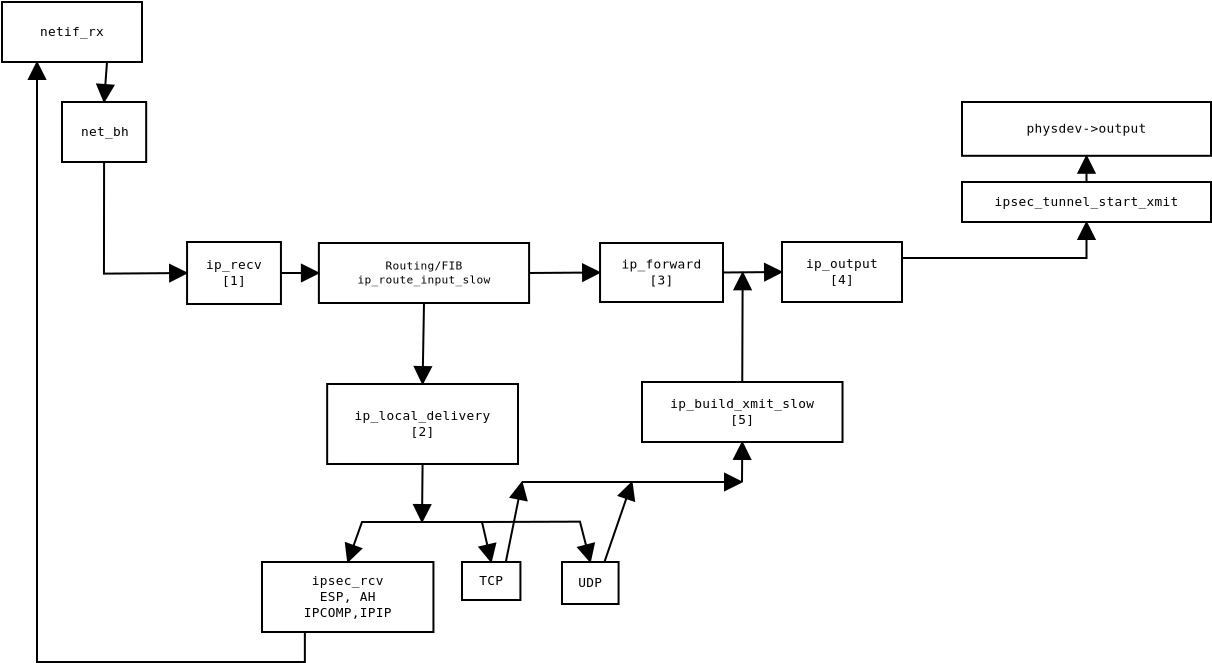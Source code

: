 <?xml version="1.0"?>
<diagram xmlns:dia="http://www.lysator.liu.se/~alla/dia/">
  <diagramdata>
    <attribute name="background">
      <color val="#ffffff"/>
    </attribute>
    <attribute name="paper">
      <composite type="paper">
        <attribute name="name">
          <string>#A4#</string>
        </attribute>
        <attribute name="tmargin">
          <real val="2.82"/>
        </attribute>
        <attribute name="bmargin">
          <real val="2.82"/>
        </attribute>
        <attribute name="lmargin">
          <real val="2.82"/>
        </attribute>
        <attribute name="rmargin">
          <real val="2.82"/>
        </attribute>
        <attribute name="is_portrait">
          <boolean val="true"/>
        </attribute>
        <attribute name="scaling">
          <real val="1"/>
        </attribute>
        <attribute name="fitto">
          <boolean val="false"/>
        </attribute>
      </composite>
    </attribute>
    <attribute name="grid">
      <composite type="grid">
        <attribute name="width_x">
          <real val="1"/>
        </attribute>
        <attribute name="width_y">
          <real val="1"/>
        </attribute>
        <attribute name="visible_x">
          <int val="1"/>
        </attribute>
        <attribute name="visible_y">
          <int val="1"/>
        </attribute>
      </composite>
    </attribute>
    <attribute name="guides">
      <composite type="guides">
        <attribute name="hguides"/>
        <attribute name="vguides"/>
      </composite>
    </attribute>
  </diagramdata>
  <layer name="Background" visible="true">
    <object type="Standard - Text" version="0" id="O0">
      <attribute name="obj_pos">
        <point val="9.9,9.6"/>
      </attribute>
      <attribute name="obj_bb">
        <rectangle val="9.9,9.005;9.9,9.805"/>
      </attribute>
      <attribute name="text">
        <composite type="text">
          <attribute name="string">
            <string>##</string>
          </attribute>
          <attribute name="font">
            <font name="Courier"/>
          </attribute>
          <attribute name="height">
            <real val="0.8"/>
          </attribute>
          <attribute name="pos">
            <point val="9.9,9.6"/>
          </attribute>
          <attribute name="color">
            <color val="#000000"/>
          </attribute>
          <attribute name="alignment">
            <enum val="1"/>
          </attribute>
        </composite>
      </attribute>
    </object>
    <object type="Standard - Text" version="0" id="O1">
      <attribute name="obj_pos">
        <point val="10.5,10.05"/>
      </attribute>
      <attribute name="obj_bb">
        <rectangle val="10.5,9.455;10.5,10.255"/>
      </attribute>
      <attribute name="text">
        <composite type="text">
          <attribute name="string">
            <string>##</string>
          </attribute>
          <attribute name="font">
            <font name="Courier"/>
          </attribute>
          <attribute name="height">
            <real val="0.8"/>
          </attribute>
          <attribute name="pos">
            <point val="10.5,10.05"/>
          </attribute>
          <attribute name="color">
            <color val="#000000"/>
          </attribute>
          <attribute name="alignment">
            <enum val="1"/>
          </attribute>
        </composite>
      </attribute>
    </object>
    <object type="Standard - Text" version="0" id="O2">
      <attribute name="obj_pos">
        <point val="9,10.15"/>
      </attribute>
      <attribute name="obj_bb">
        <rectangle val="9,9.555;9,10.355"/>
      </attribute>
      <attribute name="text">
        <composite type="text">
          <attribute name="string">
            <string>##</string>
          </attribute>
          <attribute name="font">
            <font name="Courier"/>
          </attribute>
          <attribute name="height">
            <real val="0.8"/>
          </attribute>
          <attribute name="pos">
            <point val="9,10.15"/>
          </attribute>
          <attribute name="color">
            <color val="#000000"/>
          </attribute>
          <attribute name="alignment">
            <enum val="1"/>
          </attribute>
        </composite>
      </attribute>
    </object>
    <object type="Standard - Text" version="0" id="O3">
      <attribute name="obj_pos">
        <point val="9.1,10.5"/>
      </attribute>
      <attribute name="obj_bb">
        <rectangle val="9.1,9.905;9.1,10.705"/>
      </attribute>
      <attribute name="text">
        <composite type="text">
          <attribute name="string">
            <string>##</string>
          </attribute>
          <attribute name="font">
            <font name="Courier"/>
          </attribute>
          <attribute name="height">
            <real val="0.8"/>
          </attribute>
          <attribute name="pos">
            <point val="9.1,10.5"/>
          </attribute>
          <attribute name="color">
            <color val="#000000"/>
          </attribute>
          <attribute name="alignment">
            <enum val="1"/>
          </attribute>
        </composite>
      </attribute>
    </object>
    <object type="Standard - Text" version="0" id="O4">
      <attribute name="obj_pos">
        <point val="7.75,9.85"/>
      </attribute>
      <attribute name="obj_bb">
        <rectangle val="7.75,9.255;7.75,10.055"/>
      </attribute>
      <attribute name="text">
        <composite type="text">
          <attribute name="string">
            <string>##</string>
          </attribute>
          <attribute name="font">
            <font name="Courier"/>
          </attribute>
          <attribute name="height">
            <real val="0.8"/>
          </attribute>
          <attribute name="pos">
            <point val="7.75,9.85"/>
          </attribute>
          <attribute name="color">
            <color val="#000000"/>
          </attribute>
          <attribute name="alignment">
            <enum val="1"/>
          </attribute>
        </composite>
      </attribute>
    </object>
    <object type="Standard - PolyLine" version="0" id="O5">
      <attribute name="obj_pos">
        <point val="3.104,5"/>
      </attribute>
      <attribute name="obj_bb">
        <rectangle val="2.248,4.15;8.103,11.432"/>
      </attribute>
      <attribute name="poly_points">
        <point val="3.104,5"/>
        <point val="3.098,10.582"/>
        <point val="7.253,10.55"/>
      </attribute>
      <attribute name="line_width">
        <real val="0.1"/>
      </attribute>
      <attribute name="end_arrow">
        <enum val="3"/>
      </attribute>
      <attribute name="end_arrow_length">
        <real val="0.8"/>
      </attribute>
      <attribute name="end_arrow_width">
        <real val="0.8"/>
      </attribute>
      <connections>
        <connection handle="0" to="O6" connection="13"/>
        <connection handle="2" to="O7" connection="7"/>
      </connections>
    </object>
    <object type="Flowchart - Box" version="0" id="O6">
      <attribute name="obj_pos">
        <point val="1,2"/>
      </attribute>
      <attribute name="obj_bb">
        <rectangle val="0.95,1.95;5.259,5.05"/>
      </attribute>
      <attribute name="elem_corner">
        <point val="1,2"/>
      </attribute>
      <attribute name="elem_width">
        <real val="4.209"/>
      </attribute>
      <attribute name="elem_height">
        <real val="3"/>
      </attribute>
      <attribute name="show_background">
        <boolean val="true"/>
      </attribute>
      <attribute name="padding">
        <real val="0.5"/>
      </attribute>
      <attribute name="text">
        <composite type="text">
          <attribute name="string">
            <string>#net_bh#</string>
          </attribute>
          <attribute name="font">
            <font name="Courier"/>
          </attribute>
          <attribute name="height">
            <real val="0.8"/>
          </attribute>
          <attribute name="pos">
            <point val="3.104,3.695"/>
          </attribute>
          <attribute name="color">
            <color val="#000000"/>
          </attribute>
          <attribute name="alignment">
            <enum val="1"/>
          </attribute>
        </composite>
      </attribute>
    </object>
    <object type="Flowchart - Box" version="0" id="O7">
      <attribute name="obj_pos">
        <point val="7.253,9"/>
      </attribute>
      <attribute name="obj_bb">
        <rectangle val="7.203,8.95;11.997,12.15"/>
      </attribute>
      <attribute name="elem_corner">
        <point val="7.253,9"/>
      </attribute>
      <attribute name="elem_width">
        <real val="4.694"/>
      </attribute>
      <attribute name="elem_height">
        <real val="3.1"/>
      </attribute>
      <attribute name="show_background">
        <boolean val="true"/>
      </attribute>
      <attribute name="padding">
        <real val="0.5"/>
      </attribute>
      <attribute name="text">
        <composite type="text">
          <attribute name="string">
            <string>#ip_recv
[1]#</string>
          </attribute>
          <attribute name="font">
            <font name="Courier"/>
          </attribute>
          <attribute name="height">
            <real val="0.8"/>
          </attribute>
          <attribute name="pos">
            <point val="9.6,10.345"/>
          </attribute>
          <attribute name="color">
            <color val="#000000"/>
          </attribute>
          <attribute name="alignment">
            <enum val="1"/>
          </attribute>
        </composite>
      </attribute>
    </object>
    <object type="Flowchart - Box" version="0" id="O8">
      <attribute name="obj_pos">
        <point val="13.844,9.05"/>
      </attribute>
      <attribute name="obj_bb">
        <rectangle val="13.794,9;24.406,12.1"/>
      </attribute>
      <attribute name="elem_corner">
        <point val="13.844,9.05"/>
      </attribute>
      <attribute name="elem_width">
        <real val="10.511"/>
      </attribute>
      <attribute name="elem_height">
        <real val="3"/>
      </attribute>
      <attribute name="border_width">
        <real val="0.1"/>
      </attribute>
      <attribute name="show_background">
        <boolean val="true"/>
      </attribute>
      <attribute name="padding">
        <real val="0.5"/>
      </attribute>
      <attribute name="text">
        <composite type="text">
          <attribute name="string">
            <string>#Routing/FIB
ip_route_input_slow#</string>
          </attribute>
          <attribute name="font">
            <font name="Courier"/>
          </attribute>
          <attribute name="height">
            <real val="0.7"/>
          </attribute>
          <attribute name="pos">
            <point val="19.1,10.37"/>
          </attribute>
          <attribute name="color">
            <color val="#000000"/>
          </attribute>
          <attribute name="alignment">
            <enum val="1"/>
          </attribute>
        </composite>
      </attribute>
    </object>
    <object type="Standard - Line" version="0" id="O9">
      <attribute name="obj_pos">
        <point val="11.947,10.55"/>
      </attribute>
      <attribute name="obj_bb">
        <rectangle val="11.097,9.7;14.694,11.4"/>
      </attribute>
      <attribute name="conn_endpoints">
        <point val="11.947,10.55"/>
        <point val="13.844,10.55"/>
      </attribute>
      <attribute name="numcp">
        <int val="1"/>
      </attribute>
      <attribute name="line_width">
        <real val="0.1"/>
      </attribute>
      <attribute name="end_arrow">
        <enum val="3"/>
      </attribute>
      <attribute name="end_arrow_length">
        <real val="0.8"/>
      </attribute>
      <attribute name="end_arrow_width">
        <real val="0.8"/>
      </attribute>
      <connections>
        <connection handle="0" to="O7" connection="8"/>
        <connection handle="1" to="O8" connection="7"/>
      </connections>
    </object>
    <object type="Flowchart - Box" version="0" id="O10">
      <attribute name="obj_pos">
        <point val="27.902,9.05"/>
      </attribute>
      <attribute name="obj_bb">
        <rectangle val="27.852,9;34.1,12.05"/>
      </attribute>
      <attribute name="elem_corner">
        <point val="27.902,9.05"/>
      </attribute>
      <attribute name="elem_width">
        <real val="6.148"/>
      </attribute>
      <attribute name="elem_height">
        <real val="2.95"/>
      </attribute>
      <attribute name="show_background">
        <boolean val="true"/>
      </attribute>
      <attribute name="padding">
        <real val="0.5"/>
      </attribute>
      <attribute name="text">
        <composite type="text">
          <attribute name="string">
            <string>#ip_forward
[3]#</string>
          </attribute>
          <attribute name="font">
            <font name="Courier"/>
          </attribute>
          <attribute name="height">
            <real val="0.8"/>
          </attribute>
          <attribute name="pos">
            <point val="30.976,10.32"/>
          </attribute>
          <attribute name="color">
            <color val="#000000"/>
          </attribute>
          <attribute name="alignment">
            <enum val="1"/>
          </attribute>
        </composite>
      </attribute>
    </object>
    <object type="Standard - Line" version="0" id="O11">
      <attribute name="obj_pos">
        <point val="24.356,10.55"/>
      </attribute>
      <attribute name="obj_bb">
        <rectangle val="23.506,9.675;28.752,11.4"/>
      </attribute>
      <attribute name="conn_endpoints">
        <point val="24.356,10.55"/>
        <point val="27.902,10.525"/>
      </attribute>
      <attribute name="numcp">
        <int val="1"/>
      </attribute>
      <attribute name="line_width">
        <real val="0.1"/>
      </attribute>
      <attribute name="end_arrow">
        <enum val="3"/>
      </attribute>
      <attribute name="end_arrow_length">
        <real val="0.8"/>
      </attribute>
      <attribute name="end_arrow_width">
        <real val="0.8"/>
      </attribute>
      <connections>
        <connection handle="0" to="O8" connection="8"/>
        <connection handle="1" to="O10" connection="7"/>
      </connections>
    </object>
    <object type="Flowchart - Box" version="0" id="O12">
      <attribute name="obj_pos">
        <point val="37,9"/>
      </attribute>
      <attribute name="obj_bb">
        <rectangle val="36.95,8.95;43.05,12.05"/>
      </attribute>
      <attribute name="elem_corner">
        <point val="37,9"/>
      </attribute>
      <attribute name="elem_width">
        <real val="6"/>
      </attribute>
      <attribute name="elem_height">
        <real val="3"/>
      </attribute>
      <attribute name="show_background">
        <boolean val="true"/>
      </attribute>
      <attribute name="padding">
        <real val="0.5"/>
      </attribute>
      <attribute name="text">
        <composite type="text">
          <attribute name="string">
            <string>#ip_output
[4]#</string>
          </attribute>
          <attribute name="font">
            <font name="Courier"/>
          </attribute>
          <attribute name="height">
            <real val="0.8"/>
          </attribute>
          <attribute name="pos">
            <point val="40,10.295"/>
          </attribute>
          <attribute name="color">
            <color val="#000000"/>
          </attribute>
          <attribute name="alignment">
            <enum val="1"/>
          </attribute>
        </composite>
      </attribute>
    </object>
    <object type="Standard - Line" version="0" id="O13">
      <attribute name="obj_pos">
        <point val="34.05,10.525"/>
      </attribute>
      <attribute name="obj_bb">
        <rectangle val="33.2,9.65;37.85,11.375"/>
      </attribute>
      <attribute name="conn_endpoints">
        <point val="34.05,10.525"/>
        <point val="37,10.5"/>
      </attribute>
      <attribute name="numcp">
        <int val="2"/>
      </attribute>
      <attribute name="line_width">
        <real val="0.1"/>
      </attribute>
      <attribute name="end_arrow">
        <enum val="3"/>
      </attribute>
      <attribute name="end_arrow_length">
        <real val="0.8"/>
      </attribute>
      <attribute name="end_arrow_width">
        <real val="0.8"/>
      </attribute>
      <connections>
        <connection handle="0" to="O10" connection="8"/>
        <connection handle="1" to="O12" connection="7"/>
      </connections>
    </object>
    <object type="Flowchart - Box" version="0" id="O14">
      <attribute name="obj_pos">
        <point val="46,6"/>
      </attribute>
      <attribute name="obj_bb">
        <rectangle val="45.95,5.95;58.5,8.05"/>
      </attribute>
      <attribute name="elem_corner">
        <point val="46,6"/>
      </attribute>
      <attribute name="elem_width">
        <real val="12.45"/>
      </attribute>
      <attribute name="elem_height">
        <real val="2"/>
      </attribute>
      <attribute name="show_background">
        <boolean val="true"/>
      </attribute>
      <attribute name="padding">
        <real val="0.5"/>
      </attribute>
      <attribute name="text">
        <composite type="text">
          <attribute name="string">
            <string>#ipsec_tunnel_start_xmit#</string>
          </attribute>
          <attribute name="font">
            <font name="Courier"/>
          </attribute>
          <attribute name="height">
            <real val="0.8"/>
          </attribute>
          <attribute name="pos">
            <point val="52.225,7.195"/>
          </attribute>
          <attribute name="color">
            <color val="#000000"/>
          </attribute>
          <attribute name="alignment">
            <enum val="1"/>
          </attribute>
        </composite>
      </attribute>
    </object>
    <object type="Standard - ZigZagLine" version="0" id="O15">
      <attribute name="obj_pos">
        <point val="43,9.75"/>
      </attribute>
      <attribute name="obj_bb">
        <rectangle val="42.15,7.15;53.075,10.65"/>
      </attribute>
      <attribute name="orth_points">
        <point val="43,9.75"/>
        <point val="43,9.8"/>
        <point val="52.225,9.8"/>
        <point val="52.225,8"/>
      </attribute>
      <attribute name="orth_orient">
        <enum val="1"/>
        <enum val="0"/>
        <enum val="1"/>
      </attribute>
      <attribute name="line_width">
        <real val="0.1"/>
      </attribute>
      <attribute name="end_arrow">
        <enum val="3"/>
      </attribute>
      <attribute name="end_arrow_length">
        <real val="0.8"/>
      </attribute>
      <attribute name="end_arrow_width">
        <real val="0.8"/>
      </attribute>
      <connections>
        <connection handle="0" to="O12" connection="6"/>
        <connection handle="1" to="O14" connection="13"/>
      </connections>
    </object>
    <object type="Flowchart - Box" version="0" id="O16">
      <attribute name="obj_pos">
        <point val="14.258,16.1"/>
      </attribute>
      <attribute name="obj_bb">
        <rectangle val="14.208,16.05;23.85,20.15"/>
      </attribute>
      <attribute name="elem_corner">
        <point val="14.258,16.1"/>
      </attribute>
      <attribute name="elem_width">
        <real val="9.542"/>
      </attribute>
      <attribute name="elem_height">
        <real val="4"/>
      </attribute>
      <attribute name="show_background">
        <boolean val="true"/>
      </attribute>
      <attribute name="padding">
        <real val="0.5"/>
      </attribute>
      <attribute name="text">
        <composite type="text">
          <attribute name="string">
            <string>#ip_local_delivery
[2]#</string>
          </attribute>
          <attribute name="font">
            <font name="Courier"/>
          </attribute>
          <attribute name="height">
            <real val="0.8"/>
          </attribute>
          <attribute name="pos">
            <point val="19.029,17.895"/>
          </attribute>
          <attribute name="color">
            <color val="#000000"/>
          </attribute>
          <attribute name="alignment">
            <enum val="1"/>
          </attribute>
        </composite>
      </attribute>
    </object>
    <object type="Standard - Line" version="0" id="O17">
      <attribute name="obj_pos">
        <point val="19.1,12.05"/>
      </attribute>
      <attribute name="obj_bb">
        <rectangle val="18.179,11.2;19.95,16.95"/>
      </attribute>
      <attribute name="conn_endpoints">
        <point val="19.1,12.05"/>
        <point val="19.029,16.1"/>
      </attribute>
      <attribute name="numcp">
        <int val="1"/>
      </attribute>
      <attribute name="line_width">
        <real val="0.1"/>
      </attribute>
      <attribute name="end_arrow">
        <enum val="3"/>
      </attribute>
      <attribute name="end_arrow_length">
        <real val="0.8"/>
      </attribute>
      <attribute name="end_arrow_width">
        <real val="0.8"/>
      </attribute>
      <connections>
        <connection handle="0" to="O8" connection="13"/>
        <connection handle="1" to="O16" connection="2"/>
      </connections>
    </object>
    <object type="Flowchart - Box" version="0" id="O18">
      <attribute name="obj_pos">
        <point val="11,25"/>
      </attribute>
      <attribute name="obj_bb">
        <rectangle val="10.95,24.95;19.622,28.55"/>
      </attribute>
      <attribute name="elem_corner">
        <point val="11,25"/>
      </attribute>
      <attribute name="elem_width">
        <real val="8.572"/>
      </attribute>
      <attribute name="elem_height">
        <real val="3.5"/>
      </attribute>
      <attribute name="show_background">
        <boolean val="true"/>
      </attribute>
      <attribute name="padding">
        <real val="0.5"/>
      </attribute>
      <attribute name="text">
        <composite type="text">
          <attribute name="string">
            <string>#ipsec_rcv
ESP, AH
IPCOMP,IPIP#</string>
          </attribute>
          <attribute name="font">
            <font name="Courier"/>
          </attribute>
          <attribute name="height">
            <real val="0.8"/>
          </attribute>
          <attribute name="pos">
            <point val="15.286,26.145"/>
          </attribute>
          <attribute name="color">
            <color val="#000000"/>
          </attribute>
          <attribute name="alignment">
            <enum val="1"/>
          </attribute>
        </composite>
      </attribute>
    </object>
    <object type="Flowchart - Box" version="0" id="O19">
      <attribute name="obj_pos">
        <point val="21,25"/>
      </attribute>
      <attribute name="obj_bb">
        <rectangle val="20.95,24.95;23.971,26.95"/>
      </attribute>
      <attribute name="elem_corner">
        <point val="21,25"/>
      </attribute>
      <attribute name="elem_width">
        <real val="2.921"/>
      </attribute>
      <attribute name="elem_height">
        <real val="1.9"/>
      </attribute>
      <attribute name="show_background">
        <boolean val="true"/>
      </attribute>
      <attribute name="padding">
        <real val="0.5"/>
      </attribute>
      <attribute name="text">
        <composite type="text">
          <attribute name="string">
            <string>#TCP#</string>
          </attribute>
          <attribute name="font">
            <font name="Courier"/>
          </attribute>
          <attribute name="height">
            <real val="0.8"/>
          </attribute>
          <attribute name="pos">
            <point val="22.46,26.145"/>
          </attribute>
          <attribute name="color">
            <color val="#000000"/>
          </attribute>
          <attribute name="alignment">
            <enum val="1"/>
          </attribute>
        </composite>
      </attribute>
    </object>
    <object type="Flowchart - Box" version="0" id="O20">
      <attribute name="obj_pos">
        <point val="26,25"/>
      </attribute>
      <attribute name="obj_bb">
        <rectangle val="25.95,24.95;28.879,27.15"/>
      </attribute>
      <attribute name="elem_corner">
        <point val="26,25"/>
      </attribute>
      <attribute name="elem_width">
        <real val="2.829"/>
      </attribute>
      <attribute name="elem_height">
        <real val="2.1"/>
      </attribute>
      <attribute name="show_background">
        <boolean val="true"/>
      </attribute>
      <attribute name="padding">
        <real val="0.5"/>
      </attribute>
      <attribute name="text">
        <composite type="text">
          <attribute name="string">
            <string>#UDP#</string>
          </attribute>
          <attribute name="font">
            <font name="Courier"/>
          </attribute>
          <attribute name="height">
            <real val="0.8"/>
          </attribute>
          <attribute name="pos">
            <point val="27.415,26.245"/>
          </attribute>
          <attribute name="color">
            <color val="#000000"/>
          </attribute>
          <attribute name="alignment">
            <enum val="1"/>
          </attribute>
        </composite>
      </attribute>
    </object>
    <object type="Standard - ZigZagLine" version="0" id="O21">
      <attribute name="obj_pos">
        <point val="13.143,28.5"/>
      </attribute>
      <attribute name="obj_bb">
        <rectangle val="-1.1,-0.85;13.993,30.85"/>
      </attribute>
      <attribute name="orth_points">
        <point val="13.143,28.5"/>
        <point val="13.143,30"/>
        <point val="-0.25,30"/>
        <point val="-0.25,0"/>
      </attribute>
      <attribute name="orth_orient">
        <enum val="1"/>
        <enum val="0"/>
        <enum val="1"/>
      </attribute>
      <attribute name="line_width">
        <real val="0.1"/>
      </attribute>
      <attribute name="end_arrow">
        <enum val="3"/>
      </attribute>
      <attribute name="end_arrow_length">
        <real val="0.8"/>
      </attribute>
      <attribute name="end_arrow_width">
        <real val="0.8"/>
      </attribute>
      <connections>
        <connection handle="0" to="O18" connection="12"/>
        <connection handle="1" to="O36" connection="12"/>
      </connections>
    </object>
    <object type="Flowchart - Box" version="0" id="O22">
      <attribute name="obj_pos">
        <point val="30,16"/>
      </attribute>
      <attribute name="obj_bb">
        <rectangle val="29.95,15.95;40.076,19.05"/>
      </attribute>
      <attribute name="elem_corner">
        <point val="30,16"/>
      </attribute>
      <attribute name="elem_width">
        <real val="10.026"/>
      </attribute>
      <attribute name="elem_height">
        <real val="3"/>
      </attribute>
      <attribute name="show_background">
        <boolean val="true"/>
      </attribute>
      <attribute name="padding">
        <real val="0.5"/>
      </attribute>
      <attribute name="text">
        <composite type="text">
          <attribute name="string">
            <string>#ip_build_xmit_slow
[5]#</string>
          </attribute>
          <attribute name="font">
            <font name="Courier"/>
          </attribute>
          <attribute name="height">
            <real val="0.8"/>
          </attribute>
          <attribute name="pos">
            <point val="35.013,17.295"/>
          </attribute>
          <attribute name="color">
            <color val="#000000"/>
          </attribute>
          <attribute name="alignment">
            <enum val="1"/>
          </attribute>
        </composite>
      </attribute>
    </object>
    <object type="Standard - Line" version="0" id="O23">
      <attribute name="obj_pos">
        <point val="35.013,16"/>
      </attribute>
      <attribute name="obj_bb">
        <rectangle val="34.163,9.667;35.883,16.85"/>
      </attribute>
      <attribute name="conn_endpoints">
        <point val="35.013,16"/>
        <point val="35.033,10.517"/>
      </attribute>
      <attribute name="numcp">
        <int val="2"/>
      </attribute>
      <attribute name="line_width">
        <real val="0.1"/>
      </attribute>
      <attribute name="end_arrow">
        <enum val="3"/>
      </attribute>
      <attribute name="end_arrow_length">
        <real val="0.8"/>
      </attribute>
      <attribute name="end_arrow_width">
        <real val="0.8"/>
      </attribute>
      <connections>
        <connection handle="0" to="O22" connection="2"/>
        <connection handle="1" to="O13" connection="0"/>
      </connections>
    </object>
    <object type="Standard - Line" version="0" id="O24">
      <attribute name="obj_pos">
        <point val="23.191,25"/>
      </attribute>
      <attribute name="obj_bb">
        <rectangle val="22.341,20.15;24.85,25.85"/>
      </attribute>
      <attribute name="conn_endpoints">
        <point val="23.191,25"/>
        <point val="24,21"/>
      </attribute>
      <attribute name="numcp">
        <int val="1"/>
      </attribute>
      <attribute name="line_width">
        <real val="0.1"/>
      </attribute>
      <attribute name="end_arrow">
        <enum val="3"/>
      </attribute>
      <attribute name="end_arrow_length">
        <real val="0.8"/>
      </attribute>
      <attribute name="end_arrow_width">
        <real val="0.8"/>
      </attribute>
      <connections>
        <connection handle="0" to="O19" connection="3"/>
      </connections>
    </object>
    <object type="Standard - Line" version="0" id="O25">
      <attribute name="obj_pos">
        <point val="24,21"/>
      </attribute>
      <attribute name="obj_bb">
        <rectangle val="23.15,20.15;35.85,21.85"/>
      </attribute>
      <attribute name="conn_endpoints">
        <point val="24,21"/>
        <point val="35,21"/>
      </attribute>
      <attribute name="numcp">
        <int val="1"/>
      </attribute>
      <attribute name="line_width">
        <real val="0.1"/>
      </attribute>
      <attribute name="end_arrow">
        <enum val="3"/>
      </attribute>
      <attribute name="end_arrow_length">
        <real val="0.8"/>
      </attribute>
      <attribute name="end_arrow_width">
        <real val="0.8"/>
      </attribute>
    </object>
    <object type="Standard - Line" version="0" id="O26">
      <attribute name="obj_pos">
        <point val="28.122,25"/>
      </attribute>
      <attribute name="obj_bb">
        <rectangle val="27.272,20.15;30.35,25.85"/>
      </attribute>
      <attribute name="conn_endpoints">
        <point val="28.122,25"/>
        <point val="29.5,21"/>
      </attribute>
      <attribute name="numcp">
        <int val="1"/>
      </attribute>
      <attribute name="line_width">
        <real val="0.1"/>
      </attribute>
      <attribute name="end_arrow">
        <enum val="3"/>
      </attribute>
      <attribute name="end_arrow_length">
        <real val="0.8"/>
      </attribute>
      <attribute name="end_arrow_width">
        <real val="0.8"/>
      </attribute>
      <connections>
        <connection handle="0" to="O20" connection="3"/>
        <connection handle="1" to="O25" connection="0"/>
      </connections>
    </object>
    <object type="Standard - Line" version="0" id="O27">
      <attribute name="obj_pos">
        <point val="35,21"/>
      </attribute>
      <attribute name="obj_bb">
        <rectangle val="34.15,18.15;35.863,21.85"/>
      </attribute>
      <attribute name="conn_endpoints">
        <point val="35,21"/>
        <point val="35.013,19"/>
      </attribute>
      <attribute name="numcp">
        <int val="1"/>
      </attribute>
      <attribute name="line_width">
        <real val="0.1"/>
      </attribute>
      <attribute name="end_arrow">
        <enum val="3"/>
      </attribute>
      <attribute name="end_arrow_length">
        <real val="0.8"/>
      </attribute>
      <attribute name="end_arrow_width">
        <real val="0.8"/>
      </attribute>
      <connections>
        <connection handle="1" to="O22" connection="13"/>
      </connections>
    </object>
    <object type="Flowchart - Box" version="0" id="O28">
      <attribute name="obj_pos">
        <point val="46,2"/>
      </attribute>
      <attribute name="obj_bb">
        <rectangle val="45.95,1.95;58.5,4.74"/>
      </attribute>
      <attribute name="elem_corner">
        <point val="46,2"/>
      </attribute>
      <attribute name="elem_width">
        <real val="12.45"/>
      </attribute>
      <attribute name="elem_height">
        <real val="2.69"/>
      </attribute>
      <attribute name="show_background">
        <boolean val="true"/>
      </attribute>
      <attribute name="padding">
        <real val="0.5"/>
      </attribute>
      <attribute name="text">
        <composite type="text">
          <attribute name="string">
            <string>#physdev-&gt;output#</string>
          </attribute>
          <attribute name="font">
            <font name="Courier"/>
          </attribute>
          <attribute name="height">
            <real val="0.8"/>
          </attribute>
          <attribute name="pos">
            <point val="52.225,3.54"/>
          </attribute>
          <attribute name="color">
            <color val="#000000"/>
          </attribute>
          <attribute name="alignment">
            <enum val="1"/>
          </attribute>
        </composite>
      </attribute>
    </object>
    <object type="Standard - Line" version="0" id="O29">
      <attribute name="obj_pos">
        <point val="52.225,6"/>
      </attribute>
      <attribute name="obj_bb">
        <rectangle val="51.375,3.84;53.075,6.85"/>
      </attribute>
      <attribute name="conn_endpoints">
        <point val="52.225,6"/>
        <point val="52.225,4.69"/>
      </attribute>
      <attribute name="numcp">
        <int val="1"/>
      </attribute>
      <attribute name="line_width">
        <real val="0.1"/>
      </attribute>
      <attribute name="end_arrow">
        <enum val="3"/>
      </attribute>
      <attribute name="end_arrow_length">
        <real val="0.8"/>
      </attribute>
      <attribute name="end_arrow_width">
        <real val="0.8"/>
      </attribute>
      <connections>
        <connection handle="0" to="O14" connection="2"/>
        <connection handle="1" to="O28" connection="13"/>
      </connections>
    </object>
    <object type="Standard - Line" version="0" id="O30">
      <attribute name="obj_pos">
        <point val="19.029,20.1"/>
      </attribute>
      <attribute name="obj_bb">
        <rectangle val="18.15,19.25;19.879,23.85"/>
      </attribute>
      <attribute name="conn_endpoints">
        <point val="19.029,20.1"/>
        <point val="19,23"/>
      </attribute>
      <attribute name="numcp">
        <int val="1"/>
      </attribute>
      <attribute name="line_width">
        <real val="0.1"/>
      </attribute>
      <attribute name="end_arrow">
        <enum val="3"/>
      </attribute>
      <attribute name="end_arrow_length">
        <real val="0.8"/>
      </attribute>
      <attribute name="end_arrow_width">
        <real val="0.8"/>
      </attribute>
      <connections>
        <connection handle="0" to="O16" connection="13"/>
      </connections>
    </object>
    <object type="Standard - Line" version="0" id="O31">
      <attribute name="obj_pos">
        <point val="19,23"/>
      </attribute>
      <attribute name="obj_bb">
        <rectangle val="17.95,22.95;19.05,23.05"/>
      </attribute>
      <attribute name="conn_endpoints">
        <point val="19,23"/>
        <point val="18,23"/>
      </attribute>
      <attribute name="numcp">
        <int val="1"/>
      </attribute>
    </object>
    <object type="Standard - PolyLine" version="0" id="O32">
      <attribute name="obj_pos">
        <point val="18,23"/>
      </attribute>
      <attribute name="obj_bb">
        <rectangle val="14.436,22.15;18.85,25.85"/>
      </attribute>
      <attribute name="poly_points">
        <point val="18,23"/>
        <point val="16,23"/>
        <point val="15.286,25"/>
      </attribute>
      <attribute name="line_width">
        <real val="0.1"/>
      </attribute>
      <attribute name="end_arrow">
        <enum val="3"/>
      </attribute>
      <attribute name="end_arrow_length">
        <real val="0.8"/>
      </attribute>
      <attribute name="end_arrow_width">
        <real val="0.8"/>
      </attribute>
      <connections>
        <connection handle="2" to="O18" connection="2"/>
      </connections>
    </object>
    <object type="Standard - Line" version="0" id="O33">
      <attribute name="obj_pos">
        <point val="19,23"/>
      </attribute>
      <attribute name="obj_bb">
        <rectangle val="18.95,22.95;22.05,23.05"/>
      </attribute>
      <attribute name="conn_endpoints">
        <point val="19,23"/>
        <point val="22,23"/>
      </attribute>
      <attribute name="numcp">
        <int val="1"/>
      </attribute>
    </object>
    <object type="Standard - Line" version="0" id="O34">
      <attribute name="obj_pos">
        <point val="22,23"/>
      </attribute>
      <attribute name="obj_bb">
        <rectangle val="21.15,22.15;23.31,25.85"/>
      </attribute>
      <attribute name="conn_endpoints">
        <point val="22,23"/>
        <point val="22.46,25"/>
      </attribute>
      <attribute name="numcp">
        <int val="1"/>
      </attribute>
      <attribute name="line_width">
        <real val="0.1"/>
      </attribute>
      <attribute name="end_arrow">
        <enum val="3"/>
      </attribute>
      <attribute name="end_arrow_length">
        <real val="0.8"/>
      </attribute>
      <attribute name="end_arrow_width">
        <real val="0.8"/>
      </attribute>
      <connections>
        <connection handle="1" to="O19" connection="2"/>
      </connections>
    </object>
    <object type="Standard - PolyLine" version="0" id="O35">
      <attribute name="obj_pos">
        <point val="22,23"/>
      </attribute>
      <attribute name="obj_bb">
        <rectangle val="21.15,22.133;28.265,25.85"/>
      </attribute>
      <attribute name="poly_points">
        <point val="22,23"/>
        <point val="26.898,22.983"/>
        <point val="27.415,25"/>
      </attribute>
      <attribute name="line_width">
        <real val="0.1"/>
      </attribute>
      <attribute name="end_arrow">
        <enum val="3"/>
      </attribute>
      <attribute name="end_arrow_length">
        <real val="0.8"/>
      </attribute>
      <attribute name="end_arrow_width">
        <real val="0.8"/>
      </attribute>
      <connections>
        <connection handle="2" to="O20" connection="2"/>
      </connections>
    </object>
    <object type="Flowchart - Box" version="0" id="O36">
      <attribute name="obj_pos">
        <point val="-2,-3"/>
      </attribute>
      <attribute name="obj_bb">
        <rectangle val="-2.05,-3.05;5.05,0.05"/>
      </attribute>
      <attribute name="elem_corner">
        <point val="-2,-3"/>
      </attribute>
      <attribute name="elem_width">
        <real val="7"/>
      </attribute>
      <attribute name="elem_height">
        <real val="3"/>
      </attribute>
      <attribute name="show_background">
        <boolean val="true"/>
      </attribute>
      <attribute name="padding">
        <real val="0.5"/>
      </attribute>
      <attribute name="text">
        <composite type="text">
          <attribute name="string">
            <string>#netif_rx#</string>
          </attribute>
          <attribute name="font">
            <font name="Courier"/>
          </attribute>
          <attribute name="height">
            <real val="0.8"/>
          </attribute>
          <attribute name="pos">
            <point val="1.5,-1.305"/>
          </attribute>
          <attribute name="color">
            <color val="#000000"/>
          </attribute>
          <attribute name="alignment">
            <enum val="1"/>
          </attribute>
        </composite>
      </attribute>
    </object>
    <object type="Standard - Line" version="0" id="O37">
      <attribute name="obj_pos">
        <point val="3.25,0"/>
      </attribute>
      <attribute name="obj_bb">
        <rectangle val="2.254,-0.85;4.1,2.85"/>
      </attribute>
      <attribute name="conn_endpoints">
        <point val="3.25,0"/>
        <point val="3.104,2"/>
      </attribute>
      <attribute name="numcp">
        <int val="1"/>
      </attribute>
      <attribute name="line_width">
        <real val="0.1"/>
      </attribute>
      <attribute name="end_arrow">
        <enum val="3"/>
      </attribute>
      <attribute name="end_arrow_length">
        <real val="0.8"/>
      </attribute>
      <attribute name="end_arrow_width">
        <real val="0.8"/>
      </attribute>
      <connections>
        <connection handle="0" to="O36" connection="14"/>
        <connection handle="1" to="O6" connection="2"/>
      </connections>
    </object>
  </layer>
</diagram>
